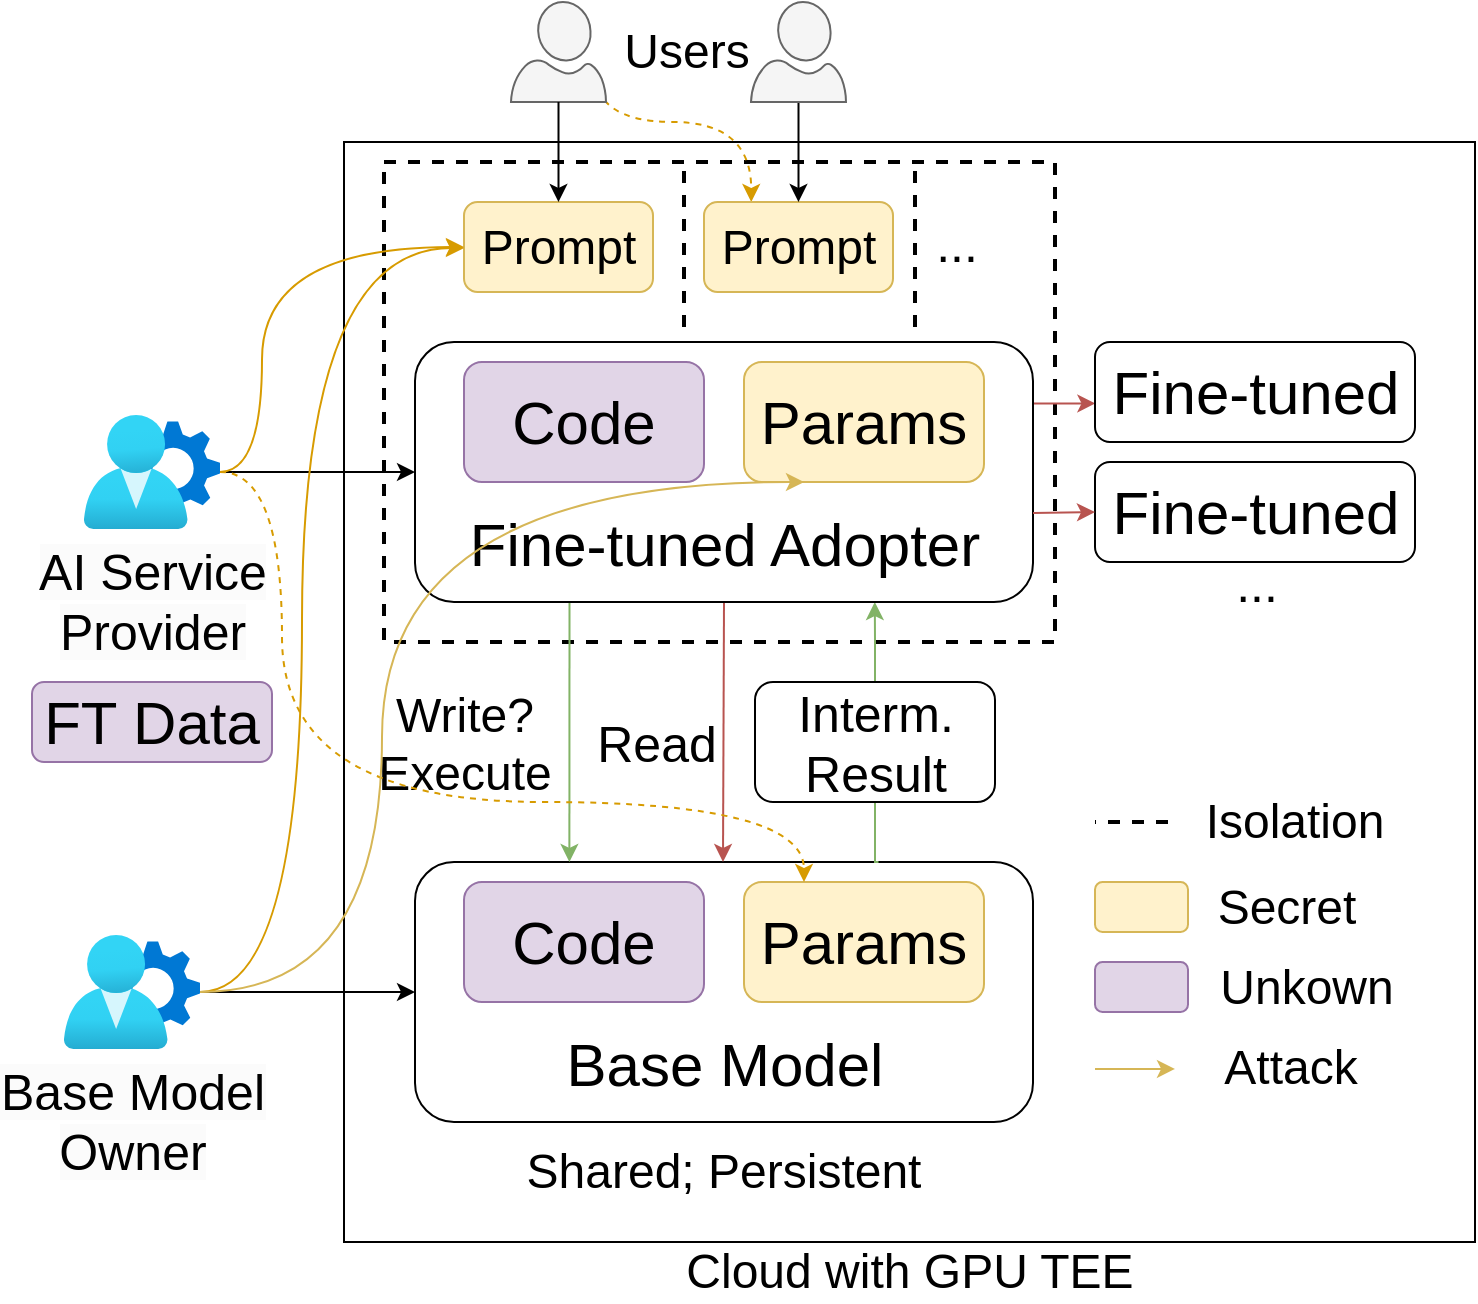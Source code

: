 <mxfile version="24.4.4" type="github">
  <diagram name="Page-1" id="tVlb1hCqaPR-rbHtqW7a">
    <mxGraphModel dx="1755" dy="1054" grid="1" gridSize="10" guides="1" tooltips="1" connect="1" arrows="1" fold="1" page="1" pageScale="1" pageWidth="827" pageHeight="1169" math="0" shadow="0">
      <root>
        <mxCell id="0" />
        <mxCell id="1" parent="0" />
        <mxCell id="DMK1qTnUyBnig59ltbHP-58" value="" style="rounded=0;whiteSpace=wrap;html=1;fillColor=none;" vertex="1" parent="1">
          <mxGeometry x="209" y="550" width="565.5" height="550" as="geometry" />
        </mxCell>
        <mxCell id="DMK1qTnUyBnig59ltbHP-12" value="" style="rounded=0;whiteSpace=wrap;html=1;fillColor=none;dashed=1;strokeWidth=2;" vertex="1" parent="1">
          <mxGeometry x="229" y="560" width="335.5" height="240" as="geometry" />
        </mxCell>
        <mxCell id="DMK1qTnUyBnig59ltbHP-24" style="edgeStyle=orthogonalEdgeStyle;rounded=0;orthogonalLoop=1;jettySize=auto;html=1;entryX=0.744;entryY=1;entryDx=0;entryDy=0;exitX=0.5;exitY=0;exitDx=0;exitDy=0;entryPerimeter=0;fillColor=#d5e8d4;strokeColor=#82b366;" edge="1" parent="1" source="DMK1qTnUyBnig59ltbHP-28" target="DMK1qTnUyBnig59ltbHP-8">
          <mxGeometry relative="1" as="geometry">
            <Array as="points" />
          </mxGeometry>
        </mxCell>
        <mxCell id="DMK1qTnUyBnig59ltbHP-2" value="&lt;div&gt;&lt;font style=&quot;font-size: 30px;&quot;&gt;&lt;br&gt;&lt;/font&gt;&lt;/div&gt;&lt;font style=&quot;font-size: 30px;&quot;&gt;&lt;div&gt;&lt;font style=&quot;font-size: 30px;&quot;&gt;&lt;br&gt;&lt;/font&gt;&lt;/div&gt;Base Model&lt;/font&gt;" style="rounded=1;whiteSpace=wrap;html=1;fillColor=none;" vertex="1" parent="1">
          <mxGeometry x="244.5" y="910" width="309" height="130" as="geometry" />
        </mxCell>
        <mxCell id="DMK1qTnUyBnig59ltbHP-5" value="&lt;font style=&quot;font-size: 30px;&quot;&gt;Code&lt;/font&gt;" style="rounded=1;whiteSpace=wrap;html=1;fillColor=#e1d5e7;strokeColor=#9673a6;" vertex="1" parent="1">
          <mxGeometry x="269" y="920" width="120" height="60" as="geometry" />
        </mxCell>
        <mxCell id="DMK1qTnUyBnig59ltbHP-6" value="&lt;font style=&quot;font-size: 30px;&quot;&gt;Params&lt;/font&gt;" style="rounded=1;whiteSpace=wrap;html=1;fillColor=#fff2cc;strokeColor=#d6b656;" vertex="1" parent="1">
          <mxGeometry x="409" y="920" width="120" height="60" as="geometry" />
        </mxCell>
        <mxCell id="DMK1qTnUyBnig59ltbHP-7" value="&lt;font style=&quot;font-size: 24px;&quot;&gt;Shared; Persistent&lt;/font&gt;" style="text;html=1;align=center;verticalAlign=middle;whiteSpace=wrap;rounded=0;" vertex="1" parent="1">
          <mxGeometry x="254" y="1050" width="290" height="30" as="geometry" />
        </mxCell>
        <mxCell id="DMK1qTnUyBnig59ltbHP-14" style="edgeStyle=orthogonalEdgeStyle;rounded=0;orthogonalLoop=1;jettySize=auto;html=1;entryX=0.25;entryY=0;entryDx=0;entryDy=0;exitX=0.25;exitY=1;exitDx=0;exitDy=0;fontColor=none;noLabel=1;fillColor=#d5e8d4;strokeColor=#82b366;" edge="1" parent="1" source="DMK1qTnUyBnig59ltbHP-8" target="DMK1qTnUyBnig59ltbHP-2">
          <mxGeometry relative="1" as="geometry">
            <Array as="points">
              <mxPoint x="321.5" y="910" />
            </Array>
          </mxGeometry>
        </mxCell>
        <mxCell id="DMK1qTnUyBnig59ltbHP-15" value="&lt;font style=&quot;font-size: 24px;&quot;&gt;Write?&lt;/font&gt;&lt;div&gt;&lt;span style=&quot;font-size: 24px;&quot;&gt;Execute&lt;/span&gt;&lt;/div&gt;" style="edgeLabel;html=1;align=center;verticalAlign=middle;resizable=0;points=[];labelBackgroundColor=none;" vertex="1" connectable="0" parent="DMK1qTnUyBnig59ltbHP-14">
          <mxGeometry x="-0.239" y="3" relative="1" as="geometry">
            <mxPoint x="-56" y="21" as="offset" />
          </mxGeometry>
        </mxCell>
        <mxCell id="DMK1qTnUyBnig59ltbHP-18" style="edgeStyle=orthogonalEdgeStyle;rounded=0;orthogonalLoop=1;jettySize=auto;html=1;entryX=0.75;entryY=0;entryDx=0;entryDy=0;exitX=0.5;exitY=1;exitDx=0;exitDy=0;fillColor=#f8cecc;strokeColor=#b85450;" edge="1" parent="1" source="DMK1qTnUyBnig59ltbHP-8">
          <mxGeometry relative="1" as="geometry">
            <mxPoint x="398.5" y="760" as="sourcePoint" />
            <mxPoint x="398.5" y="910" as="targetPoint" />
          </mxGeometry>
        </mxCell>
        <mxCell id="DMK1qTnUyBnig59ltbHP-19" value="&lt;font style=&quot;font-size: 25px;&quot;&gt;Read&lt;/font&gt;" style="edgeLabel;html=1;align=center;verticalAlign=middle;resizable=0;points=[];labelBackgroundColor=none;" vertex="1" connectable="0" parent="DMK1qTnUyBnig59ltbHP-18">
          <mxGeometry x="-0.629" y="2" relative="1" as="geometry">
            <mxPoint x="-36" y="46" as="offset" />
          </mxGeometry>
        </mxCell>
        <mxCell id="DMK1qTnUyBnig59ltbHP-22" style="edgeStyle=orthogonalEdgeStyle;rounded=0;orthogonalLoop=1;jettySize=auto;html=1;entryX=0.001;entryY=0.614;entryDx=0;entryDy=0;entryPerimeter=0;fillColor=#f8cecc;strokeColor=#b85450;" edge="1" parent="1" source="DMK1qTnUyBnig59ltbHP-8" target="DMK1qTnUyBnig59ltbHP-20">
          <mxGeometry relative="1" as="geometry">
            <Array as="points">
              <mxPoint x="584.5" y="680" />
            </Array>
          </mxGeometry>
        </mxCell>
        <mxCell id="DMK1qTnUyBnig59ltbHP-8" value="&lt;div&gt;&lt;font style=&quot;font-size: 30px;&quot;&gt;&lt;br&gt;&lt;/font&gt;&lt;/div&gt;&lt;font style=&quot;font-size: 30px;&quot;&gt;&lt;div&gt;&lt;font style=&quot;font-size: 30px;&quot;&gt;&lt;br&gt;&lt;/font&gt;&lt;/div&gt;Fine-tuned Adopter&lt;/font&gt;" style="rounded=1;whiteSpace=wrap;html=1;fillColor=none;" vertex="1" parent="1">
          <mxGeometry x="244.5" y="650" width="309" height="130" as="geometry" />
        </mxCell>
        <mxCell id="DMK1qTnUyBnig59ltbHP-9" value="&lt;font style=&quot;font-size: 30px;&quot;&gt;Code&lt;/font&gt;" style="rounded=1;whiteSpace=wrap;html=1;fillColor=#e1d5e7;strokeColor=#9673a6;" vertex="1" parent="1">
          <mxGeometry x="269" y="660" width="120" height="60" as="geometry" />
        </mxCell>
        <mxCell id="DMK1qTnUyBnig59ltbHP-10" value="&lt;font style=&quot;font-size: 30px;&quot;&gt;Params&lt;/font&gt;" style="rounded=1;whiteSpace=wrap;html=1;fillColor=#fff2cc;strokeColor=#d6b656;" vertex="1" parent="1">
          <mxGeometry x="409" y="660" width="120" height="60" as="geometry" />
        </mxCell>
        <mxCell id="DMK1qTnUyBnig59ltbHP-13" value="&lt;font style=&quot;font-size: 25px;&quot;&gt;...&lt;/font&gt;" style="text;html=1;align=center;verticalAlign=middle;resizable=0;points=[];autosize=1;strokeColor=none;fillColor=none;fontSize=11;" vertex="1" parent="1">
          <mxGeometry x="644.5" y="750" width="40" height="40" as="geometry" />
        </mxCell>
        <mxCell id="DMK1qTnUyBnig59ltbHP-20" value="&lt;div&gt;&lt;span style=&quot;background-color: initial; font-size: 30px;&quot;&gt;Fine-tuned&lt;/span&gt;&lt;br&gt;&lt;/div&gt;" style="rounded=1;whiteSpace=wrap;html=1;fillColor=none;" vertex="1" parent="1">
          <mxGeometry x="584.5" y="650" width="160" height="50" as="geometry" />
        </mxCell>
        <mxCell id="DMK1qTnUyBnig59ltbHP-21" value="&lt;div&gt;&lt;span style=&quot;background-color: initial; font-size: 30px;&quot;&gt;Fine-tuned&lt;/span&gt;&lt;br&gt;&lt;/div&gt;" style="rounded=1;whiteSpace=wrap;html=1;fillColor=none;" vertex="1" parent="1">
          <mxGeometry x="584.5" y="710" width="160" height="50" as="geometry" />
        </mxCell>
        <mxCell id="DMK1qTnUyBnig59ltbHP-23" style="edgeStyle=orthogonalEdgeStyle;rounded=0;orthogonalLoop=1;jettySize=auto;html=1;entryX=0;entryY=0.5;entryDx=0;entryDy=0;fillColor=#f8cecc;strokeColor=#b85450;" edge="1" parent="1" target="DMK1qTnUyBnig59ltbHP-21">
          <mxGeometry relative="1" as="geometry">
            <mxPoint x="553.5" y="735.5" as="sourcePoint" />
            <mxPoint x="584.5" y="735.5" as="targetPoint" />
            <Array as="points">
              <mxPoint x="584.5" y="735" />
            </Array>
          </mxGeometry>
        </mxCell>
        <mxCell id="DMK1qTnUyBnig59ltbHP-29" value="" style="edgeStyle=orthogonalEdgeStyle;rounded=0;orthogonalLoop=1;jettySize=auto;html=1;entryX=0.5;entryY=1;entryDx=0;entryDy=0;exitX=0.75;exitY=0;exitDx=0;exitDy=0;fillColor=#d5e8d4;strokeColor=#82b366;endArrow=none;endFill=0;" edge="1" parent="1" source="DMK1qTnUyBnig59ltbHP-2" target="DMK1qTnUyBnig59ltbHP-28">
          <mxGeometry relative="1" as="geometry">
            <mxPoint x="476.5" y="910" as="sourcePoint" />
            <mxPoint x="474.5" y="780" as="targetPoint" />
            <Array as="points">
              <mxPoint x="474.5" y="910" />
            </Array>
          </mxGeometry>
        </mxCell>
        <mxCell id="DMK1qTnUyBnig59ltbHP-28" value="&lt;font style=&quot;font-size: 25px;&quot;&gt;Interm.&lt;br&gt;Result&lt;/font&gt;" style="rounded=1;whiteSpace=wrap;html=1;fillColor=none;" vertex="1" parent="1">
          <mxGeometry x="414.5" y="820" width="120" height="60" as="geometry" />
        </mxCell>
        <mxCell id="DMK1qTnUyBnig59ltbHP-66" style="edgeStyle=orthogonalEdgeStyle;rounded=0;orthogonalLoop=1;jettySize=auto;html=1;entryX=0.25;entryY=0;entryDx=0;entryDy=0;curved=1;fillColor=#ffe6cc;strokeColor=#d79b00;dashed=1;exitX=0.87;exitY=0.65;exitDx=0;exitDy=0;exitPerimeter=0;" edge="1" parent="1" source="DMK1qTnUyBnig59ltbHP-38" target="DMK1qTnUyBnig59ltbHP-31">
          <mxGeometry relative="1" as="geometry">
            <Array as="points">
              <mxPoint x="334" y="540" />
              <mxPoint x="413" y="540" />
            </Array>
          </mxGeometry>
        </mxCell>
        <mxCell id="DMK1qTnUyBnig59ltbHP-30" value="&lt;font style=&quot;font-size: 24px;&quot;&gt;Prompt&lt;/font&gt;" style="rounded=1;whiteSpace=wrap;html=1;fillColor=#fff2cc;strokeColor=#d6b656;" vertex="1" parent="1">
          <mxGeometry x="269" y="580" width="94.5" height="45" as="geometry" />
        </mxCell>
        <mxCell id="DMK1qTnUyBnig59ltbHP-31" value="&lt;font style=&quot;font-size: 24px;&quot;&gt;Prompt&lt;/font&gt;" style="rounded=1;whiteSpace=wrap;html=1;fillColor=#fff2cc;strokeColor=#d6b656;" vertex="1" parent="1">
          <mxGeometry x="389" y="580" width="94.5" height="45" as="geometry" />
        </mxCell>
        <mxCell id="DMK1qTnUyBnig59ltbHP-33" value="&lt;font style=&quot;font-size: 25px;&quot;&gt;...&lt;/font&gt;" style="text;html=1;align=center;verticalAlign=middle;resizable=0;points=[];autosize=1;strokeColor=none;fillColor=none;fontSize=11;" vertex="1" parent="1">
          <mxGeometry x="494.5" y="580" width="40" height="40" as="geometry" />
        </mxCell>
        <mxCell id="DMK1qTnUyBnig59ltbHP-40" style="edgeStyle=orthogonalEdgeStyle;rounded=0;orthogonalLoop=1;jettySize=auto;html=1;" edge="1" parent="1" source="DMK1qTnUyBnig59ltbHP-36" target="DMK1qTnUyBnig59ltbHP-31">
          <mxGeometry relative="1" as="geometry" />
        </mxCell>
        <mxCell id="DMK1qTnUyBnig59ltbHP-36" value="" style="verticalLabelPosition=bottom;html=1;verticalAlign=top;align=center;strokeColor=#666666;fillColor=#f5f5f5;shape=mxgraph.azure.user;fontColor=#333333;" vertex="1" parent="1">
          <mxGeometry x="412.5" y="480" width="47.5" height="50" as="geometry" />
        </mxCell>
        <mxCell id="DMK1qTnUyBnig59ltbHP-38" value="" style="verticalLabelPosition=bottom;html=1;verticalAlign=top;align=center;strokeColor=#666666;fillColor=#f5f5f5;shape=mxgraph.azure.user;fontColor=#333333;" vertex="1" parent="1">
          <mxGeometry x="292.5" y="480" width="47.5" height="50" as="geometry" />
        </mxCell>
        <mxCell id="DMK1qTnUyBnig59ltbHP-39" style="edgeStyle=orthogonalEdgeStyle;rounded=0;orthogonalLoop=1;jettySize=auto;html=1;" edge="1" parent="1" source="DMK1qTnUyBnig59ltbHP-38" target="DMK1qTnUyBnig59ltbHP-30">
          <mxGeometry relative="1" as="geometry" />
        </mxCell>
        <mxCell id="DMK1qTnUyBnig59ltbHP-41" value="&lt;font style=&quot;font-size: 24px;&quot;&gt;Users&lt;/font&gt;" style="text;html=1;align=center;verticalAlign=middle;resizable=0;points=[];autosize=1;strokeColor=none;fillColor=none;" vertex="1" parent="1">
          <mxGeometry x="334.5" y="485" width="90" height="40" as="geometry" />
        </mxCell>
        <mxCell id="DMK1qTnUyBnig59ltbHP-43" style="edgeStyle=orthogonalEdgeStyle;rounded=0;orthogonalLoop=1;jettySize=auto;html=1;entryX=0;entryY=0.5;entryDx=0;entryDy=0;" edge="1" parent="1" source="DMK1qTnUyBnig59ltbHP-42" target="DMK1qTnUyBnig59ltbHP-8">
          <mxGeometry relative="1" as="geometry" />
        </mxCell>
        <mxCell id="DMK1qTnUyBnig59ltbHP-62" style="edgeStyle=orthogonalEdgeStyle;rounded=0;orthogonalLoop=1;jettySize=auto;html=1;entryX=0;entryY=0.5;entryDx=0;entryDy=0;curved=1;fillColor=#ffe6cc;strokeColor=#d79b00;" edge="1" parent="1" source="DMK1qTnUyBnig59ltbHP-42" target="DMK1qTnUyBnig59ltbHP-30">
          <mxGeometry relative="1" as="geometry">
            <Array as="points">
              <mxPoint x="168" y="715" />
              <mxPoint x="168" y="603" />
            </Array>
          </mxGeometry>
        </mxCell>
        <mxCell id="DMK1qTnUyBnig59ltbHP-63" style="edgeStyle=orthogonalEdgeStyle;rounded=0;orthogonalLoop=1;jettySize=auto;html=1;entryX=0.25;entryY=0;entryDx=0;entryDy=0;curved=1;fillColor=#ffe6cc;strokeColor=#d79b00;dashed=1;" edge="1" parent="1" source="DMK1qTnUyBnig59ltbHP-42" target="DMK1qTnUyBnig59ltbHP-6">
          <mxGeometry relative="1" as="geometry">
            <Array as="points">
              <mxPoint x="178" y="715" />
              <mxPoint x="178" y="880" />
              <mxPoint x="439" y="880" />
            </Array>
          </mxGeometry>
        </mxCell>
        <mxCell id="DMK1qTnUyBnig59ltbHP-42" value="&lt;span style=&quot;font-size: 25px; background-color: rgb(251, 251, 251);&quot;&gt;AI Service&lt;/span&gt;&lt;br style=&quot;font-size: 25px; background-color: rgb(251, 251, 251);&quot;&gt;&lt;span style=&quot;font-size: 25px; background-color: rgb(251, 251, 251);&quot;&gt;Provider&lt;/span&gt;" style="image;aspect=fixed;html=1;points=[];align=center;fontSize=12;image=img/lib/azure2/identity/User_Settings.svg;" vertex="1" parent="1">
          <mxGeometry x="79" y="686.54" width="68" height="56.92" as="geometry" />
        </mxCell>
        <mxCell id="DMK1qTnUyBnig59ltbHP-46" style="edgeStyle=orthogonalEdgeStyle;rounded=0;orthogonalLoop=1;jettySize=auto;html=1;" edge="1" parent="1" source="DMK1qTnUyBnig59ltbHP-45" target="DMK1qTnUyBnig59ltbHP-2">
          <mxGeometry relative="1" as="geometry" />
        </mxCell>
        <mxCell id="DMK1qTnUyBnig59ltbHP-60" style="edgeStyle=orthogonalEdgeStyle;rounded=0;orthogonalLoop=1;jettySize=auto;html=1;curved=1;fillColor=#ffe6cc;strokeColor=#d79b00;" edge="1" parent="1" source="DMK1qTnUyBnig59ltbHP-45" target="DMK1qTnUyBnig59ltbHP-30">
          <mxGeometry relative="1" as="geometry">
            <Array as="points">
              <mxPoint x="188" y="975" />
              <mxPoint x="188" y="603" />
            </Array>
          </mxGeometry>
        </mxCell>
        <mxCell id="DMK1qTnUyBnig59ltbHP-61" style="edgeStyle=orthogonalEdgeStyle;rounded=0;orthogonalLoop=1;jettySize=auto;html=1;entryX=0.25;entryY=1;entryDx=0;entryDy=0;curved=1;fillColor=#fff2cc;strokeColor=#d6b656;" edge="1" parent="1" source="DMK1qTnUyBnig59ltbHP-45" target="DMK1qTnUyBnig59ltbHP-10">
          <mxGeometry relative="1" as="geometry">
            <Array as="points">
              <mxPoint x="228" y="975" />
              <mxPoint x="228" y="720" />
            </Array>
          </mxGeometry>
        </mxCell>
        <mxCell id="DMK1qTnUyBnig59ltbHP-45" value="&lt;span style=&quot;font-size: 25px; background-color: rgb(251, 251, 251);&quot;&gt;Base Model&lt;br&gt;Owner&lt;/span&gt;" style="image;aspect=fixed;html=1;points=[];align=center;fontSize=12;image=img/lib/azure2/identity/User_Settings.svg;" vertex="1" parent="1">
          <mxGeometry x="69" y="946.54" width="68" height="56.92" as="geometry" />
        </mxCell>
        <mxCell id="DMK1qTnUyBnig59ltbHP-47" value="" style="endArrow=none;dashed=1;html=1;strokeWidth=2;rounded=0;" edge="1" parent="1">
          <mxGeometry width="50" height="50" relative="1" as="geometry">
            <mxPoint x="379" y="642.5" as="sourcePoint" />
            <mxPoint x="379" y="562.5" as="targetPoint" />
          </mxGeometry>
        </mxCell>
        <mxCell id="DMK1qTnUyBnig59ltbHP-48" value="" style="endArrow=none;dashed=1;html=1;strokeWidth=2;rounded=0;" edge="1" parent="1">
          <mxGeometry width="50" height="50" relative="1" as="geometry">
            <mxPoint x="494.5" y="642.5" as="sourcePoint" />
            <mxPoint x="494.5" y="562.5" as="targetPoint" />
          </mxGeometry>
        </mxCell>
        <mxCell id="DMK1qTnUyBnig59ltbHP-50" value="" style="endArrow=none;dashed=1;html=1;strokeWidth=2;rounded=0;" edge="1" parent="1">
          <mxGeometry width="50" height="50" relative="1" as="geometry">
            <mxPoint x="621" y="890" as="sourcePoint" />
            <mxPoint x="584.5" y="890" as="targetPoint" />
          </mxGeometry>
        </mxCell>
        <mxCell id="DMK1qTnUyBnig59ltbHP-52" value="&lt;font style=&quot;font-size: 24px;&quot;&gt;Isolation&lt;/font&gt;" style="edgeLabel;html=1;align=center;verticalAlign=middle;resizable=0;points=[];" vertex="1" connectable="0" parent="DMK1qTnUyBnig59ltbHP-50">
          <mxGeometry x="0.073" y="-3" relative="1" as="geometry">
            <mxPoint x="82" y="3" as="offset" />
          </mxGeometry>
        </mxCell>
        <mxCell id="DMK1qTnUyBnig59ltbHP-53" value="" style="rounded=1;whiteSpace=wrap;html=1;fillColor=#fff2cc;strokeColor=#d6b656;" vertex="1" parent="1">
          <mxGeometry x="584.5" y="920" width="46.5" height="25" as="geometry" />
        </mxCell>
        <mxCell id="DMK1qTnUyBnig59ltbHP-55" value="&lt;span style=&quot;font-size: 24px;&quot;&gt;Secret&lt;/span&gt;" style="text;html=1;align=center;verticalAlign=middle;resizable=0;points=[];autosize=1;strokeColor=none;fillColor=none;labelBackgroundColor=none;" vertex="1" parent="1">
          <mxGeometry x="634.5" y="912.5" width="90" height="40" as="geometry" />
        </mxCell>
        <mxCell id="DMK1qTnUyBnig59ltbHP-56" value="" style="rounded=1;whiteSpace=wrap;html=1;fillColor=#e1d5e7;strokeColor=#9673a6;" vertex="1" parent="1">
          <mxGeometry x="584.5" y="960" width="46.5" height="25" as="geometry" />
        </mxCell>
        <mxCell id="DMK1qTnUyBnig59ltbHP-57" value="&lt;span style=&quot;font-size: 24px;&quot;&gt;Unkown&lt;/span&gt;" style="text;html=1;align=center;verticalAlign=middle;resizable=0;points=[];autosize=1;strokeColor=none;fillColor=none;labelBackgroundColor=none;" vertex="1" parent="1">
          <mxGeometry x="634.5" y="952.5" width="110" height="40" as="geometry" />
        </mxCell>
        <mxCell id="DMK1qTnUyBnig59ltbHP-59" value="&lt;font style=&quot;font-size: 24px;&quot;&gt;Cloud with GPU TEE&lt;/font&gt;" style="text;html=1;align=center;verticalAlign=middle;whiteSpace=wrap;rounded=0;" vertex="1" parent="1">
          <mxGeometry x="346.75" y="1100" width="290" height="30" as="geometry" />
        </mxCell>
        <mxCell id="DMK1qTnUyBnig59ltbHP-64" style="rounded=0;orthogonalLoop=1;jettySize=auto;html=1;fillColor=#fff2cc;strokeColor=#d6b656;" edge="1" parent="1">
          <mxGeometry relative="1" as="geometry">
            <mxPoint x="584.5" y="1013.46" as="sourcePoint" />
            <mxPoint x="624.5" y="1013.46" as="targetPoint" />
          </mxGeometry>
        </mxCell>
        <mxCell id="DMK1qTnUyBnig59ltbHP-65" value="&lt;span style=&quot;font-size: 24px;&quot;&gt;Attack&lt;/span&gt;" style="text;html=1;align=center;verticalAlign=middle;resizable=0;points=[];autosize=1;strokeColor=none;fillColor=none;labelBackgroundColor=none;" vertex="1" parent="1">
          <mxGeometry x="636.75" y="992.5" width="90" height="40" as="geometry" />
        </mxCell>
        <mxCell id="DMK1qTnUyBnig59ltbHP-70" value="&lt;font style=&quot;font-size: 30px;&quot;&gt;FT Data&lt;/font&gt;" style="rounded=1;whiteSpace=wrap;html=1;fillColor=#e1d5e7;strokeColor=#9673a6;" vertex="1" parent="1">
          <mxGeometry x="53" y="820" width="120" height="40" as="geometry" />
        </mxCell>
      </root>
    </mxGraphModel>
  </diagram>
</mxfile>
